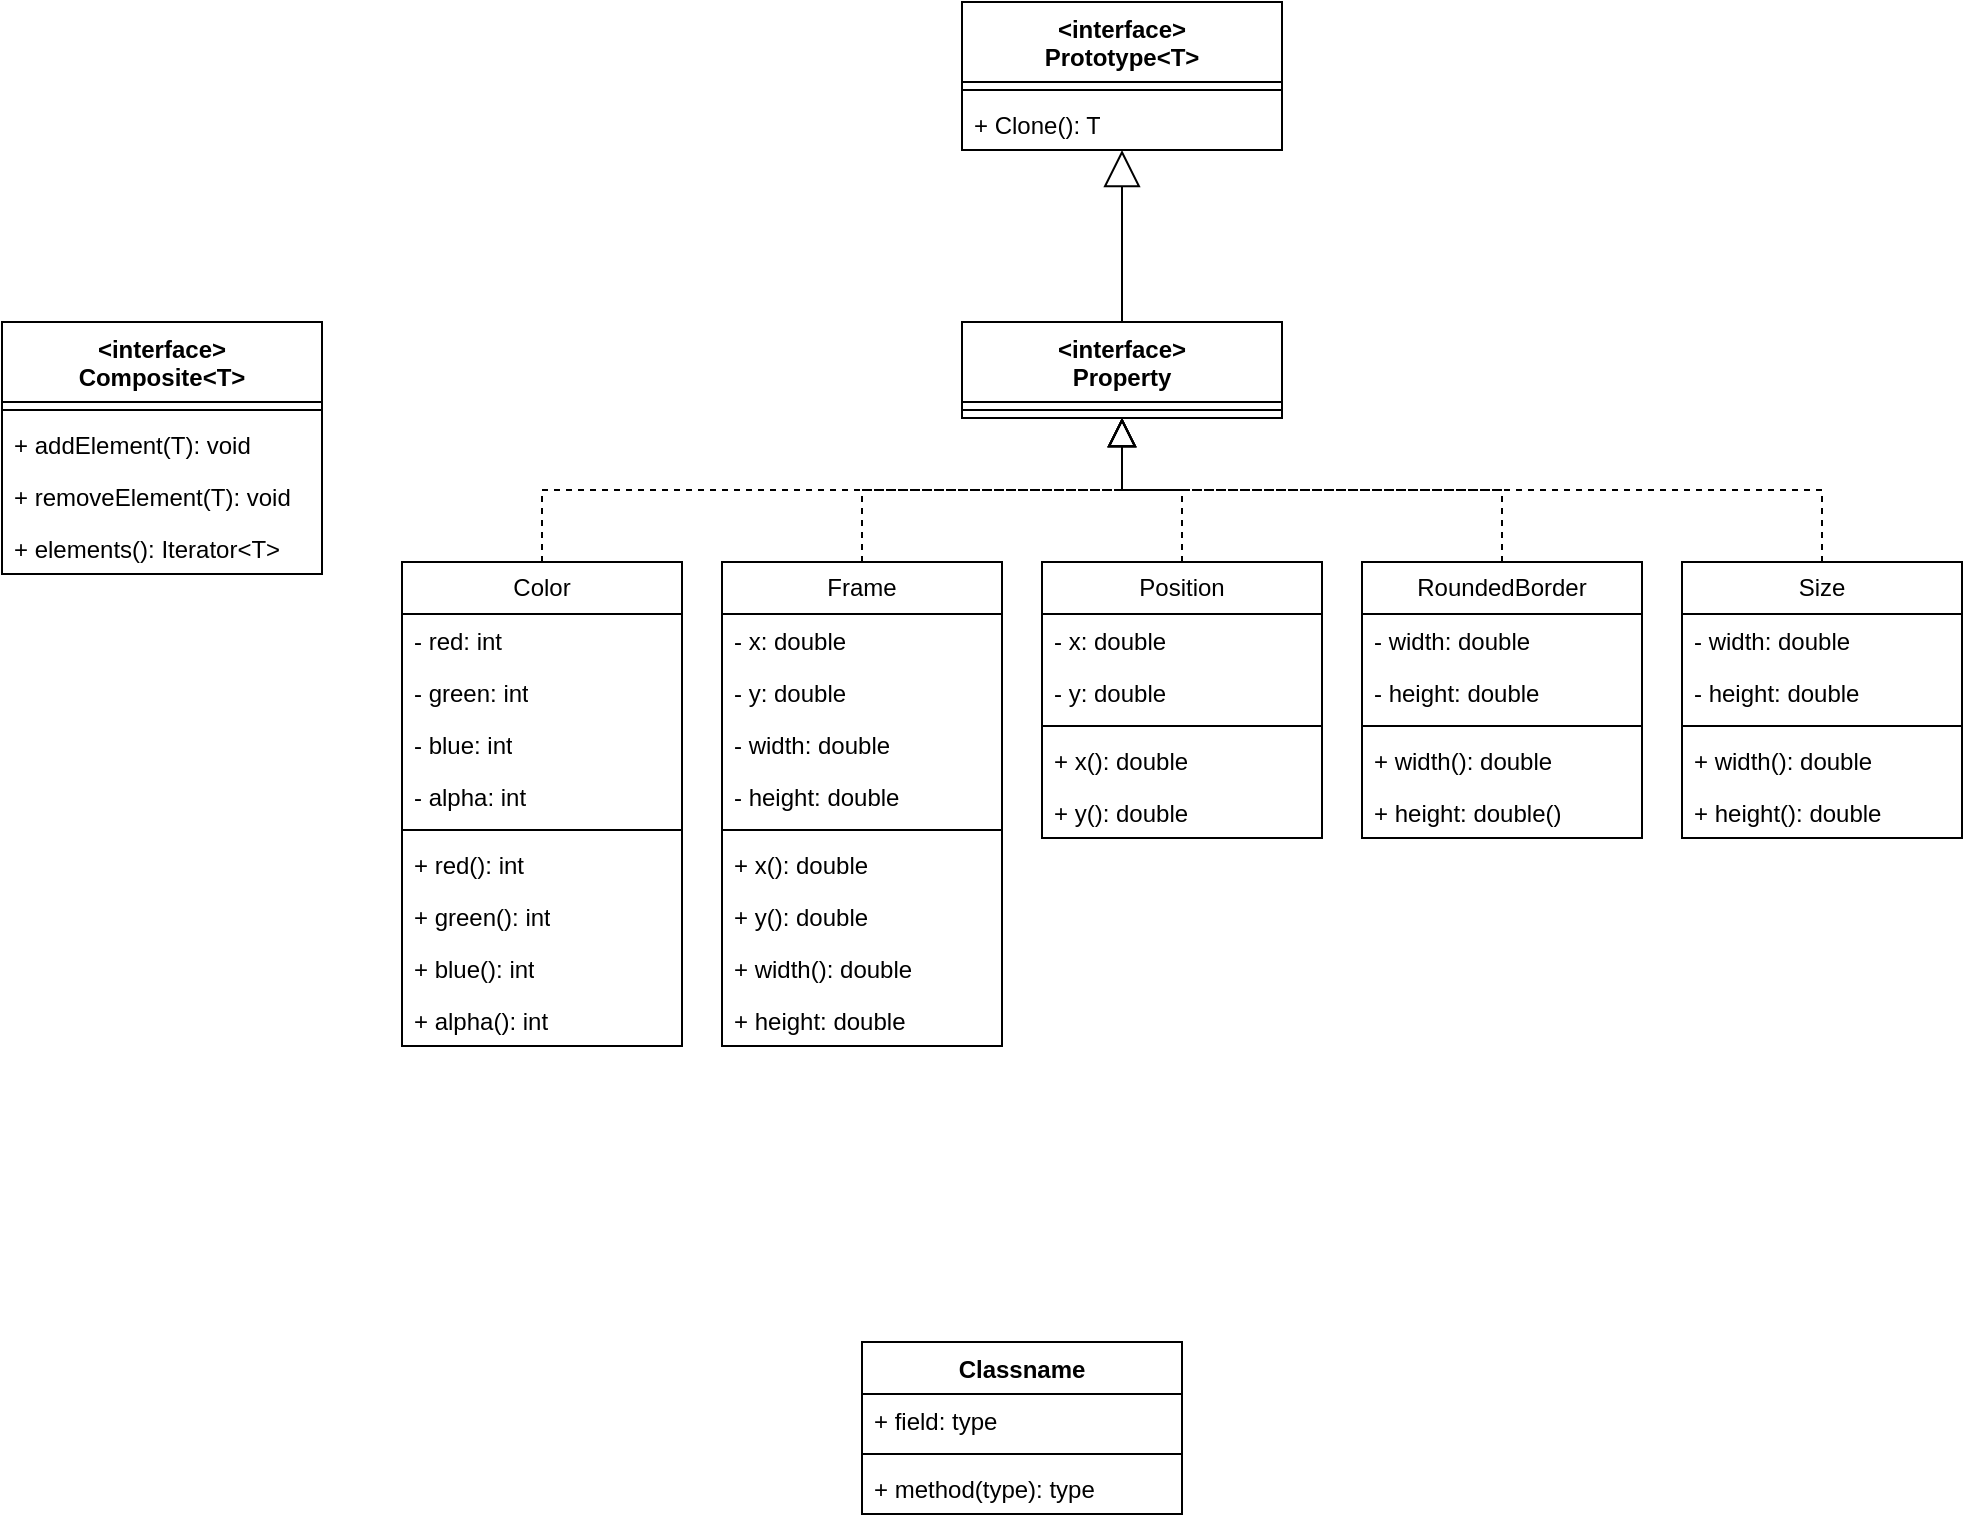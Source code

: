 <mxfile version="24.3.1" type="github">
  <diagram name="Page-1" id="Wsv3RuCjrWsKuoLZozYF">
    <mxGraphModel dx="1122" dy="2024" grid="1" gridSize="10" guides="1" tooltips="1" connect="1" arrows="1" fold="1" page="1" pageScale="1" pageWidth="827" pageHeight="1169" math="0" shadow="0">
      <root>
        <mxCell id="0" />
        <mxCell id="1" parent="0" />
        <mxCell id="dRTiTPRiuWMDc7s1eVoB-1" value="&amp;lt;interface&amp;gt;&lt;div&gt;Prototype&amp;lt;T&amp;gt;&lt;/div&gt;" style="swimlane;fontStyle=1;align=center;verticalAlign=top;childLayout=stackLayout;horizontal=1;startSize=40;horizontalStack=0;resizeParent=1;resizeParentMax=0;resizeLast=0;collapsible=1;marginBottom=0;whiteSpace=wrap;html=1;" vertex="1" parent="1">
          <mxGeometry x="680" y="-160" width="160" height="74" as="geometry" />
        </mxCell>
        <mxCell id="dRTiTPRiuWMDc7s1eVoB-3" value="" style="line;strokeWidth=1;fillColor=none;align=left;verticalAlign=middle;spacingTop=-1;spacingLeft=3;spacingRight=3;rotatable=0;labelPosition=right;points=[];portConstraint=eastwest;strokeColor=inherit;" vertex="1" parent="dRTiTPRiuWMDc7s1eVoB-1">
          <mxGeometry y="40" width="160" height="8" as="geometry" />
        </mxCell>
        <mxCell id="dRTiTPRiuWMDc7s1eVoB-4" value="+ Clone(): T" style="text;strokeColor=none;fillColor=none;align=left;verticalAlign=top;spacingLeft=4;spacingRight=4;overflow=hidden;rotatable=0;points=[[0,0.5],[1,0.5]];portConstraint=eastwest;whiteSpace=wrap;html=1;" vertex="1" parent="dRTiTPRiuWMDc7s1eVoB-1">
          <mxGeometry y="48" width="160" height="26" as="geometry" />
        </mxCell>
        <mxCell id="dRTiTPRiuWMDc7s1eVoB-5" value="&amp;lt;interface&amp;gt;&lt;div&gt;Composite&amp;lt;T&amp;gt;&lt;/div&gt;" style="swimlane;fontStyle=1;align=center;verticalAlign=top;childLayout=stackLayout;horizontal=1;startSize=40;horizontalStack=0;resizeParent=1;resizeParentMax=0;resizeLast=0;collapsible=1;marginBottom=0;whiteSpace=wrap;html=1;" vertex="1" parent="1">
          <mxGeometry x="200" width="160" height="126" as="geometry" />
        </mxCell>
        <mxCell id="dRTiTPRiuWMDc7s1eVoB-6" value="" style="line;strokeWidth=1;fillColor=none;align=left;verticalAlign=middle;spacingTop=-1;spacingLeft=3;spacingRight=3;rotatable=0;labelPosition=right;points=[];portConstraint=eastwest;strokeColor=inherit;" vertex="1" parent="dRTiTPRiuWMDc7s1eVoB-5">
          <mxGeometry y="40" width="160" height="8" as="geometry" />
        </mxCell>
        <mxCell id="dRTiTPRiuWMDc7s1eVoB-7" value="+ addElement(T): void" style="text;strokeColor=none;fillColor=none;align=left;verticalAlign=top;spacingLeft=4;spacingRight=4;overflow=hidden;rotatable=0;points=[[0,0.5],[1,0.5]];portConstraint=eastwest;whiteSpace=wrap;html=1;" vertex="1" parent="dRTiTPRiuWMDc7s1eVoB-5">
          <mxGeometry y="48" width="160" height="26" as="geometry" />
        </mxCell>
        <mxCell id="dRTiTPRiuWMDc7s1eVoB-8" value="+ removeElement(T): void" style="text;strokeColor=none;fillColor=none;align=left;verticalAlign=top;spacingLeft=4;spacingRight=4;overflow=hidden;rotatable=0;points=[[0,0.5],[1,0.5]];portConstraint=eastwest;whiteSpace=wrap;html=1;" vertex="1" parent="dRTiTPRiuWMDc7s1eVoB-5">
          <mxGeometry y="74" width="160" height="26" as="geometry" />
        </mxCell>
        <mxCell id="dRTiTPRiuWMDc7s1eVoB-9" value="+ elements(): Iterator&amp;lt;T&amp;gt;" style="text;strokeColor=none;fillColor=none;align=left;verticalAlign=top;spacingLeft=4;spacingRight=4;overflow=hidden;rotatable=0;points=[[0,0.5],[1,0.5]];portConstraint=eastwest;whiteSpace=wrap;html=1;" vertex="1" parent="dRTiTPRiuWMDc7s1eVoB-5">
          <mxGeometry y="100" width="160" height="26" as="geometry" />
        </mxCell>
        <mxCell id="dRTiTPRiuWMDc7s1eVoB-10" value="&amp;lt;interface&amp;gt;&lt;div&gt;Property&lt;/div&gt;" style="swimlane;fontStyle=1;align=center;verticalAlign=top;childLayout=stackLayout;horizontal=1;startSize=40;horizontalStack=0;resizeParent=1;resizeParentMax=0;resizeLast=0;collapsible=1;marginBottom=0;whiteSpace=wrap;html=1;" vertex="1" parent="1">
          <mxGeometry x="680" width="160" height="48" as="geometry" />
        </mxCell>
        <mxCell id="dRTiTPRiuWMDc7s1eVoB-11" value="" style="line;strokeWidth=1;fillColor=none;align=left;verticalAlign=middle;spacingTop=-1;spacingLeft=3;spacingRight=3;rotatable=0;labelPosition=right;points=[];portConstraint=eastwest;strokeColor=inherit;" vertex="1" parent="dRTiTPRiuWMDc7s1eVoB-10">
          <mxGeometry y="40" width="160" height="8" as="geometry" />
        </mxCell>
        <mxCell id="dRTiTPRiuWMDc7s1eVoB-13" value="Color" style="swimlane;fontStyle=0;childLayout=stackLayout;horizontal=1;startSize=26;fillColor=none;horizontalStack=0;resizeParent=1;resizeParentMax=0;resizeLast=0;collapsible=1;marginBottom=0;whiteSpace=wrap;html=1;" vertex="1" parent="1">
          <mxGeometry x="400" y="120" width="140" height="242" as="geometry" />
        </mxCell>
        <mxCell id="dRTiTPRiuWMDc7s1eVoB-14" value="- red: int" style="text;strokeColor=none;fillColor=none;align=left;verticalAlign=top;spacingLeft=4;spacingRight=4;overflow=hidden;rotatable=0;points=[[0,0.5],[1,0.5]];portConstraint=eastwest;whiteSpace=wrap;html=1;" vertex="1" parent="dRTiTPRiuWMDc7s1eVoB-13">
          <mxGeometry y="26" width="140" height="26" as="geometry" />
        </mxCell>
        <mxCell id="dRTiTPRiuWMDc7s1eVoB-15" value="- green: int" style="text;strokeColor=none;fillColor=none;align=left;verticalAlign=top;spacingLeft=4;spacingRight=4;overflow=hidden;rotatable=0;points=[[0,0.5],[1,0.5]];portConstraint=eastwest;whiteSpace=wrap;html=1;" vertex="1" parent="dRTiTPRiuWMDc7s1eVoB-13">
          <mxGeometry y="52" width="140" height="26" as="geometry" />
        </mxCell>
        <mxCell id="dRTiTPRiuWMDc7s1eVoB-16" value="- blue: int" style="text;strokeColor=none;fillColor=none;align=left;verticalAlign=top;spacingLeft=4;spacingRight=4;overflow=hidden;rotatable=0;points=[[0,0.5],[1,0.5]];portConstraint=eastwest;whiteSpace=wrap;html=1;" vertex="1" parent="dRTiTPRiuWMDc7s1eVoB-13">
          <mxGeometry y="78" width="140" height="26" as="geometry" />
        </mxCell>
        <mxCell id="dRTiTPRiuWMDc7s1eVoB-45" value="- alpha: int" style="text;strokeColor=none;fillColor=none;align=left;verticalAlign=top;spacingLeft=4;spacingRight=4;overflow=hidden;rotatable=0;points=[[0,0.5],[1,0.5]];portConstraint=eastwest;whiteSpace=wrap;html=1;" vertex="1" parent="dRTiTPRiuWMDc7s1eVoB-13">
          <mxGeometry y="104" width="140" height="26" as="geometry" />
        </mxCell>
        <mxCell id="dRTiTPRiuWMDc7s1eVoB-46" value="" style="line;strokeWidth=1;fillColor=none;align=left;verticalAlign=middle;spacingTop=-1;spacingLeft=3;spacingRight=3;rotatable=0;labelPosition=right;points=[];portConstraint=eastwest;strokeColor=inherit;" vertex="1" parent="dRTiTPRiuWMDc7s1eVoB-13">
          <mxGeometry y="130" width="140" height="8" as="geometry" />
        </mxCell>
        <mxCell id="dRTiTPRiuWMDc7s1eVoB-47" value="+ red(): int&lt;span style=&quot;white-space: pre;&quot;&gt;&#x9;&lt;/span&gt;" style="text;strokeColor=none;fillColor=none;align=left;verticalAlign=top;spacingLeft=4;spacingRight=4;overflow=hidden;rotatable=0;points=[[0,0.5],[1,0.5]];portConstraint=eastwest;whiteSpace=wrap;html=1;" vertex="1" parent="dRTiTPRiuWMDc7s1eVoB-13">
          <mxGeometry y="138" width="140" height="26" as="geometry" />
        </mxCell>
        <mxCell id="dRTiTPRiuWMDc7s1eVoB-48" value="+ green(): int" style="text;strokeColor=none;fillColor=none;align=left;verticalAlign=top;spacingLeft=4;spacingRight=4;overflow=hidden;rotatable=0;points=[[0,0.5],[1,0.5]];portConstraint=eastwest;whiteSpace=wrap;html=1;" vertex="1" parent="dRTiTPRiuWMDc7s1eVoB-13">
          <mxGeometry y="164" width="140" height="26" as="geometry" />
        </mxCell>
        <mxCell id="dRTiTPRiuWMDc7s1eVoB-49" value="+ blue(): int" style="text;strokeColor=none;fillColor=none;align=left;verticalAlign=top;spacingLeft=4;spacingRight=4;overflow=hidden;rotatable=0;points=[[0,0.5],[1,0.5]];portConstraint=eastwest;whiteSpace=wrap;html=1;" vertex="1" parent="dRTiTPRiuWMDc7s1eVoB-13">
          <mxGeometry y="190" width="140" height="26" as="geometry" />
        </mxCell>
        <mxCell id="dRTiTPRiuWMDc7s1eVoB-50" value="+ alpha(): int" style="text;strokeColor=none;fillColor=none;align=left;verticalAlign=top;spacingLeft=4;spacingRight=4;overflow=hidden;rotatable=0;points=[[0,0.5],[1,0.5]];portConstraint=eastwest;whiteSpace=wrap;html=1;" vertex="1" parent="dRTiTPRiuWMDc7s1eVoB-13">
          <mxGeometry y="216" width="140" height="26" as="geometry" />
        </mxCell>
        <mxCell id="dRTiTPRiuWMDc7s1eVoB-17" value="Size" style="swimlane;fontStyle=0;childLayout=stackLayout;horizontal=1;startSize=26;fillColor=none;horizontalStack=0;resizeParent=1;resizeParentMax=0;resizeLast=0;collapsible=1;marginBottom=0;whiteSpace=wrap;html=1;" vertex="1" parent="1">
          <mxGeometry x="1040" y="120" width="140" height="138" as="geometry" />
        </mxCell>
        <mxCell id="dRTiTPRiuWMDc7s1eVoB-18" value="- width: double" style="text;strokeColor=none;fillColor=none;align=left;verticalAlign=top;spacingLeft=4;spacingRight=4;overflow=hidden;rotatable=0;points=[[0,0.5],[1,0.5]];portConstraint=eastwest;whiteSpace=wrap;html=1;" vertex="1" parent="dRTiTPRiuWMDc7s1eVoB-17">
          <mxGeometry y="26" width="140" height="26" as="geometry" />
        </mxCell>
        <mxCell id="dRTiTPRiuWMDc7s1eVoB-19" value="- height: double" style="text;strokeColor=none;fillColor=none;align=left;verticalAlign=top;spacingLeft=4;spacingRight=4;overflow=hidden;rotatable=0;points=[[0,0.5],[1,0.5]];portConstraint=eastwest;whiteSpace=wrap;html=1;" vertex="1" parent="dRTiTPRiuWMDc7s1eVoB-17">
          <mxGeometry y="52" width="140" height="26" as="geometry" />
        </mxCell>
        <mxCell id="dRTiTPRiuWMDc7s1eVoB-62" value="" style="line;strokeWidth=1;fillColor=none;align=left;verticalAlign=middle;spacingTop=-1;spacingLeft=3;spacingRight=3;rotatable=0;labelPosition=right;points=[];portConstraint=eastwest;strokeColor=inherit;" vertex="1" parent="dRTiTPRiuWMDc7s1eVoB-17">
          <mxGeometry y="78" width="140" height="8" as="geometry" />
        </mxCell>
        <mxCell id="dRTiTPRiuWMDc7s1eVoB-20" value="+ width(): double" style="text;strokeColor=none;fillColor=none;align=left;verticalAlign=top;spacingLeft=4;spacingRight=4;overflow=hidden;rotatable=0;points=[[0,0.5],[1,0.5]];portConstraint=eastwest;whiteSpace=wrap;html=1;" vertex="1" parent="dRTiTPRiuWMDc7s1eVoB-17">
          <mxGeometry y="86" width="140" height="26" as="geometry" />
        </mxCell>
        <mxCell id="dRTiTPRiuWMDc7s1eVoB-63" value="+ height(): double" style="text;strokeColor=none;fillColor=none;align=left;verticalAlign=top;spacingLeft=4;spacingRight=4;overflow=hidden;rotatable=0;points=[[0,0.5],[1,0.5]];portConstraint=eastwest;whiteSpace=wrap;html=1;" vertex="1" parent="dRTiTPRiuWMDc7s1eVoB-17">
          <mxGeometry y="112" width="140" height="26" as="geometry" />
        </mxCell>
        <mxCell id="dRTiTPRiuWMDc7s1eVoB-21" value="RoundedBorder" style="swimlane;fontStyle=0;childLayout=stackLayout;horizontal=1;startSize=26;fillColor=none;horizontalStack=0;resizeParent=1;resizeParentMax=0;resizeLast=0;collapsible=1;marginBottom=0;whiteSpace=wrap;html=1;" vertex="1" parent="1">
          <mxGeometry x="880" y="120" width="140" height="138" as="geometry" />
        </mxCell>
        <mxCell id="dRTiTPRiuWMDc7s1eVoB-22" value="- width: double" style="text;strokeColor=none;fillColor=none;align=left;verticalAlign=top;spacingLeft=4;spacingRight=4;overflow=hidden;rotatable=0;points=[[0,0.5],[1,0.5]];portConstraint=eastwest;whiteSpace=wrap;html=1;" vertex="1" parent="dRTiTPRiuWMDc7s1eVoB-21">
          <mxGeometry y="26" width="140" height="26" as="geometry" />
        </mxCell>
        <mxCell id="dRTiTPRiuWMDc7s1eVoB-23" value="- height: double" style="text;strokeColor=none;fillColor=none;align=left;verticalAlign=top;spacingLeft=4;spacingRight=4;overflow=hidden;rotatable=0;points=[[0,0.5],[1,0.5]];portConstraint=eastwest;whiteSpace=wrap;html=1;" vertex="1" parent="dRTiTPRiuWMDc7s1eVoB-21">
          <mxGeometry y="52" width="140" height="26" as="geometry" />
        </mxCell>
        <mxCell id="dRTiTPRiuWMDc7s1eVoB-59" value="" style="line;strokeWidth=1;fillColor=none;align=left;verticalAlign=middle;spacingTop=-1;spacingLeft=3;spacingRight=3;rotatable=0;labelPosition=right;points=[];portConstraint=eastwest;strokeColor=inherit;" vertex="1" parent="dRTiTPRiuWMDc7s1eVoB-21">
          <mxGeometry y="78" width="140" height="8" as="geometry" />
        </mxCell>
        <mxCell id="dRTiTPRiuWMDc7s1eVoB-60" value="+ width(): double" style="text;strokeColor=none;fillColor=none;align=left;verticalAlign=top;spacingLeft=4;spacingRight=4;overflow=hidden;rotatable=0;points=[[0,0.5],[1,0.5]];portConstraint=eastwest;whiteSpace=wrap;html=1;" vertex="1" parent="dRTiTPRiuWMDc7s1eVoB-21">
          <mxGeometry y="86" width="140" height="26" as="geometry" />
        </mxCell>
        <mxCell id="dRTiTPRiuWMDc7s1eVoB-61" value="+ height: double()" style="text;strokeColor=none;fillColor=none;align=left;verticalAlign=top;spacingLeft=4;spacingRight=4;overflow=hidden;rotatable=0;points=[[0,0.5],[1,0.5]];portConstraint=eastwest;whiteSpace=wrap;html=1;" vertex="1" parent="dRTiTPRiuWMDc7s1eVoB-21">
          <mxGeometry y="112" width="140" height="26" as="geometry" />
        </mxCell>
        <mxCell id="dRTiTPRiuWMDc7s1eVoB-25" value="Position" style="swimlane;fontStyle=0;childLayout=stackLayout;horizontal=1;startSize=26;fillColor=none;horizontalStack=0;resizeParent=1;resizeParentMax=0;resizeLast=0;collapsible=1;marginBottom=0;whiteSpace=wrap;html=1;" vertex="1" parent="1">
          <mxGeometry x="720" y="120" width="140" height="138" as="geometry" />
        </mxCell>
        <mxCell id="dRTiTPRiuWMDc7s1eVoB-26" value="- x: double" style="text;strokeColor=none;fillColor=none;align=left;verticalAlign=top;spacingLeft=4;spacingRight=4;overflow=hidden;rotatable=0;points=[[0,0.5],[1,0.5]];portConstraint=eastwest;whiteSpace=wrap;html=1;" vertex="1" parent="dRTiTPRiuWMDc7s1eVoB-25">
          <mxGeometry y="26" width="140" height="26" as="geometry" />
        </mxCell>
        <mxCell id="dRTiTPRiuWMDc7s1eVoB-27" value="- y: double" style="text;strokeColor=none;fillColor=none;align=left;verticalAlign=top;spacingLeft=4;spacingRight=4;overflow=hidden;rotatable=0;points=[[0,0.5],[1,0.5]];portConstraint=eastwest;whiteSpace=wrap;html=1;" vertex="1" parent="dRTiTPRiuWMDc7s1eVoB-25">
          <mxGeometry y="52" width="140" height="26" as="geometry" />
        </mxCell>
        <mxCell id="dRTiTPRiuWMDc7s1eVoB-57" value="" style="line;strokeWidth=1;fillColor=none;align=left;verticalAlign=middle;spacingTop=-1;spacingLeft=3;spacingRight=3;rotatable=0;labelPosition=right;points=[];portConstraint=eastwest;strokeColor=inherit;" vertex="1" parent="dRTiTPRiuWMDc7s1eVoB-25">
          <mxGeometry y="78" width="140" height="8" as="geometry" />
        </mxCell>
        <mxCell id="dRTiTPRiuWMDc7s1eVoB-28" value="+ x(): double" style="text;strokeColor=none;fillColor=none;align=left;verticalAlign=top;spacingLeft=4;spacingRight=4;overflow=hidden;rotatable=0;points=[[0,0.5],[1,0.5]];portConstraint=eastwest;whiteSpace=wrap;html=1;" vertex="1" parent="dRTiTPRiuWMDc7s1eVoB-25">
          <mxGeometry y="86" width="140" height="26" as="geometry" />
        </mxCell>
        <mxCell id="dRTiTPRiuWMDc7s1eVoB-58" value="+ y(): double" style="text;strokeColor=none;fillColor=none;align=left;verticalAlign=top;spacingLeft=4;spacingRight=4;overflow=hidden;rotatable=0;points=[[0,0.5],[1,0.5]];portConstraint=eastwest;whiteSpace=wrap;html=1;" vertex="1" parent="dRTiTPRiuWMDc7s1eVoB-25">
          <mxGeometry y="112" width="140" height="26" as="geometry" />
        </mxCell>
        <mxCell id="dRTiTPRiuWMDc7s1eVoB-29" value="Frame" style="swimlane;fontStyle=0;childLayout=stackLayout;horizontal=1;startSize=26;fillColor=none;horizontalStack=0;resizeParent=1;resizeParentMax=0;resizeLast=0;collapsible=1;marginBottom=0;whiteSpace=wrap;html=1;" vertex="1" parent="1">
          <mxGeometry x="560" y="120" width="140" height="242" as="geometry" />
        </mxCell>
        <mxCell id="dRTiTPRiuWMDc7s1eVoB-30" value="- x: double" style="text;strokeColor=none;fillColor=none;align=left;verticalAlign=top;spacingLeft=4;spacingRight=4;overflow=hidden;rotatable=0;points=[[0,0.5],[1,0.5]];portConstraint=eastwest;whiteSpace=wrap;html=1;" vertex="1" parent="dRTiTPRiuWMDc7s1eVoB-29">
          <mxGeometry y="26" width="140" height="26" as="geometry" />
        </mxCell>
        <mxCell id="dRTiTPRiuWMDc7s1eVoB-31" value="- y: double" style="text;strokeColor=none;fillColor=none;align=left;verticalAlign=top;spacingLeft=4;spacingRight=4;overflow=hidden;rotatable=0;points=[[0,0.5],[1,0.5]];portConstraint=eastwest;whiteSpace=wrap;html=1;" vertex="1" parent="dRTiTPRiuWMDc7s1eVoB-29">
          <mxGeometry y="52" width="140" height="26" as="geometry" />
        </mxCell>
        <mxCell id="dRTiTPRiuWMDc7s1eVoB-32" value="- width: double" style="text;strokeColor=none;fillColor=none;align=left;verticalAlign=top;spacingLeft=4;spacingRight=4;overflow=hidden;rotatable=0;points=[[0,0.5],[1,0.5]];portConstraint=eastwest;whiteSpace=wrap;html=1;" vertex="1" parent="dRTiTPRiuWMDc7s1eVoB-29">
          <mxGeometry y="78" width="140" height="26" as="geometry" />
        </mxCell>
        <mxCell id="dRTiTPRiuWMDc7s1eVoB-51" value="- height: double" style="text;strokeColor=none;fillColor=none;align=left;verticalAlign=top;spacingLeft=4;spacingRight=4;overflow=hidden;rotatable=0;points=[[0,0.5],[1,0.5]];portConstraint=eastwest;whiteSpace=wrap;html=1;" vertex="1" parent="dRTiTPRiuWMDc7s1eVoB-29">
          <mxGeometry y="104" width="140" height="26" as="geometry" />
        </mxCell>
        <mxCell id="dRTiTPRiuWMDc7s1eVoB-52" value="" style="line;strokeWidth=1;fillColor=none;align=left;verticalAlign=middle;spacingTop=-1;spacingLeft=3;spacingRight=3;rotatable=0;labelPosition=right;points=[];portConstraint=eastwest;strokeColor=inherit;" vertex="1" parent="dRTiTPRiuWMDc7s1eVoB-29">
          <mxGeometry y="130" width="140" height="8" as="geometry" />
        </mxCell>
        <mxCell id="dRTiTPRiuWMDc7s1eVoB-53" value="+ x(): double" style="text;strokeColor=none;fillColor=none;align=left;verticalAlign=top;spacingLeft=4;spacingRight=4;overflow=hidden;rotatable=0;points=[[0,0.5],[1,0.5]];portConstraint=eastwest;whiteSpace=wrap;html=1;" vertex="1" parent="dRTiTPRiuWMDc7s1eVoB-29">
          <mxGeometry y="138" width="140" height="26" as="geometry" />
        </mxCell>
        <mxCell id="dRTiTPRiuWMDc7s1eVoB-55" value="+ y(): double" style="text;strokeColor=none;fillColor=none;align=left;verticalAlign=top;spacingLeft=4;spacingRight=4;overflow=hidden;rotatable=0;points=[[0,0.5],[1,0.5]];portConstraint=eastwest;whiteSpace=wrap;html=1;" vertex="1" parent="dRTiTPRiuWMDc7s1eVoB-29">
          <mxGeometry y="164" width="140" height="26" as="geometry" />
        </mxCell>
        <mxCell id="dRTiTPRiuWMDc7s1eVoB-56" value="+ width(): double" style="text;strokeColor=none;fillColor=none;align=left;verticalAlign=top;spacingLeft=4;spacingRight=4;overflow=hidden;rotatable=0;points=[[0,0.5],[1,0.5]];portConstraint=eastwest;whiteSpace=wrap;html=1;" vertex="1" parent="dRTiTPRiuWMDc7s1eVoB-29">
          <mxGeometry y="190" width="140" height="26" as="geometry" />
        </mxCell>
        <mxCell id="dRTiTPRiuWMDc7s1eVoB-54" value="+ height: double" style="text;strokeColor=none;fillColor=none;align=left;verticalAlign=top;spacingLeft=4;spacingRight=4;overflow=hidden;rotatable=0;points=[[0,0.5],[1,0.5]];portConstraint=eastwest;whiteSpace=wrap;html=1;" vertex="1" parent="dRTiTPRiuWMDc7s1eVoB-29">
          <mxGeometry y="216" width="140" height="26" as="geometry" />
        </mxCell>
        <mxCell id="dRTiTPRiuWMDc7s1eVoB-36" value="" style="endArrow=block;endSize=16;endFill=0;html=1;rounded=0;exitX=0.5;exitY=0;exitDx=0;exitDy=0;" edge="1" parent="1" source="dRTiTPRiuWMDc7s1eVoB-10" target="dRTiTPRiuWMDc7s1eVoB-1">
          <mxGeometry width="160" relative="1" as="geometry">
            <mxPoint x="570" y="120" as="sourcePoint" />
            <mxPoint x="700" y="-60" as="targetPoint" />
          </mxGeometry>
        </mxCell>
        <mxCell id="dRTiTPRiuWMDc7s1eVoB-40" value="" style="endArrow=block;dashed=1;endFill=0;endSize=12;html=1;rounded=0;entryX=0.5;entryY=1;entryDx=0;entryDy=0;exitX=0.5;exitY=0;exitDx=0;exitDy=0;edgeStyle=orthogonalEdgeStyle;" edge="1" parent="1" source="dRTiTPRiuWMDc7s1eVoB-13" target="dRTiTPRiuWMDc7s1eVoB-10">
          <mxGeometry width="160" relative="1" as="geometry">
            <mxPoint x="590" y="90" as="sourcePoint" />
            <mxPoint x="750" y="90" as="targetPoint" />
          </mxGeometry>
        </mxCell>
        <mxCell id="dRTiTPRiuWMDc7s1eVoB-41" value="" style="endArrow=block;dashed=1;endFill=0;endSize=12;html=1;rounded=0;exitX=0.5;exitY=0;exitDx=0;exitDy=0;edgeStyle=orthogonalEdgeStyle;" edge="1" parent="1" source="dRTiTPRiuWMDc7s1eVoB-29" target="dRTiTPRiuWMDc7s1eVoB-10">
          <mxGeometry width="160" relative="1" as="geometry">
            <mxPoint x="480" y="130" as="sourcePoint" />
            <mxPoint x="770" y="58" as="targetPoint" />
          </mxGeometry>
        </mxCell>
        <mxCell id="dRTiTPRiuWMDc7s1eVoB-42" value="" style="endArrow=block;dashed=1;endFill=0;endSize=12;html=1;rounded=0;exitX=0.5;exitY=0;exitDx=0;exitDy=0;edgeStyle=orthogonalEdgeStyle;" edge="1" parent="1" source="dRTiTPRiuWMDc7s1eVoB-25" target="dRTiTPRiuWMDc7s1eVoB-10">
          <mxGeometry width="160" relative="1" as="geometry">
            <mxPoint x="640" y="130" as="sourcePoint" />
            <mxPoint x="770" y="58" as="targetPoint" />
          </mxGeometry>
        </mxCell>
        <mxCell id="dRTiTPRiuWMDc7s1eVoB-43" value="" style="endArrow=block;dashed=1;endFill=0;endSize=12;html=1;rounded=0;exitX=0.5;exitY=0;exitDx=0;exitDy=0;edgeStyle=orthogonalEdgeStyle;" edge="1" parent="1" source="dRTiTPRiuWMDc7s1eVoB-21" target="dRTiTPRiuWMDc7s1eVoB-10">
          <mxGeometry width="160" relative="1" as="geometry">
            <mxPoint x="650" y="140" as="sourcePoint" />
            <mxPoint x="780" y="68" as="targetPoint" />
          </mxGeometry>
        </mxCell>
        <mxCell id="dRTiTPRiuWMDc7s1eVoB-44" value="" style="endArrow=block;dashed=1;endFill=0;endSize=12;html=1;rounded=0;exitX=0.5;exitY=0;exitDx=0;exitDy=0;edgeStyle=orthogonalEdgeStyle;" edge="1" parent="1" source="dRTiTPRiuWMDc7s1eVoB-17" target="dRTiTPRiuWMDc7s1eVoB-10">
          <mxGeometry width="160" relative="1" as="geometry">
            <mxPoint x="660" y="150" as="sourcePoint" />
            <mxPoint x="790" y="78" as="targetPoint" />
          </mxGeometry>
        </mxCell>
        <mxCell id="dRTiTPRiuWMDc7s1eVoB-68" value="Classname" style="swimlane;fontStyle=1;align=center;verticalAlign=top;childLayout=stackLayout;horizontal=1;startSize=26;horizontalStack=0;resizeParent=1;resizeParentMax=0;resizeLast=0;collapsible=1;marginBottom=0;whiteSpace=wrap;html=1;" vertex="1" parent="1">
          <mxGeometry x="630" y="510" width="160" height="86" as="geometry" />
        </mxCell>
        <mxCell id="dRTiTPRiuWMDc7s1eVoB-69" value="+ field: type" style="text;strokeColor=none;fillColor=none;align=left;verticalAlign=top;spacingLeft=4;spacingRight=4;overflow=hidden;rotatable=0;points=[[0,0.5],[1,0.5]];portConstraint=eastwest;whiteSpace=wrap;html=1;" vertex="1" parent="dRTiTPRiuWMDc7s1eVoB-68">
          <mxGeometry y="26" width="160" height="26" as="geometry" />
        </mxCell>
        <mxCell id="dRTiTPRiuWMDc7s1eVoB-70" value="" style="line;strokeWidth=1;fillColor=none;align=left;verticalAlign=middle;spacingTop=-1;spacingLeft=3;spacingRight=3;rotatable=0;labelPosition=right;points=[];portConstraint=eastwest;strokeColor=inherit;" vertex="1" parent="dRTiTPRiuWMDc7s1eVoB-68">
          <mxGeometry y="52" width="160" height="8" as="geometry" />
        </mxCell>
        <mxCell id="dRTiTPRiuWMDc7s1eVoB-71" value="+ method(type): type" style="text;strokeColor=none;fillColor=none;align=left;verticalAlign=top;spacingLeft=4;spacingRight=4;overflow=hidden;rotatable=0;points=[[0,0.5],[1,0.5]];portConstraint=eastwest;whiteSpace=wrap;html=1;" vertex="1" parent="dRTiTPRiuWMDc7s1eVoB-68">
          <mxGeometry y="60" width="160" height="26" as="geometry" />
        </mxCell>
      </root>
    </mxGraphModel>
  </diagram>
</mxfile>
